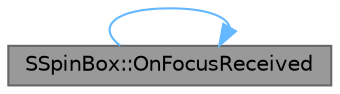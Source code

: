 digraph "SSpinBox::OnFocusReceived"
{
 // INTERACTIVE_SVG=YES
 // LATEX_PDF_SIZE
  bgcolor="transparent";
  edge [fontname=Helvetica,fontsize=10,labelfontname=Helvetica,labelfontsize=10];
  node [fontname=Helvetica,fontsize=10,shape=box,height=0.2,width=0.4];
  rankdir="RL";
  Node1 [id="Node000001",label="SSpinBox::OnFocusReceived",height=0.2,width=0.4,color="gray40", fillcolor="grey60", style="filled", fontcolor="black",tooltip="Called when focus is given to this widget."];
  Node1 -> Node1 [id="edge1_Node000001_Node000001",dir="back",color="steelblue1",style="solid",tooltip=" "];
}
